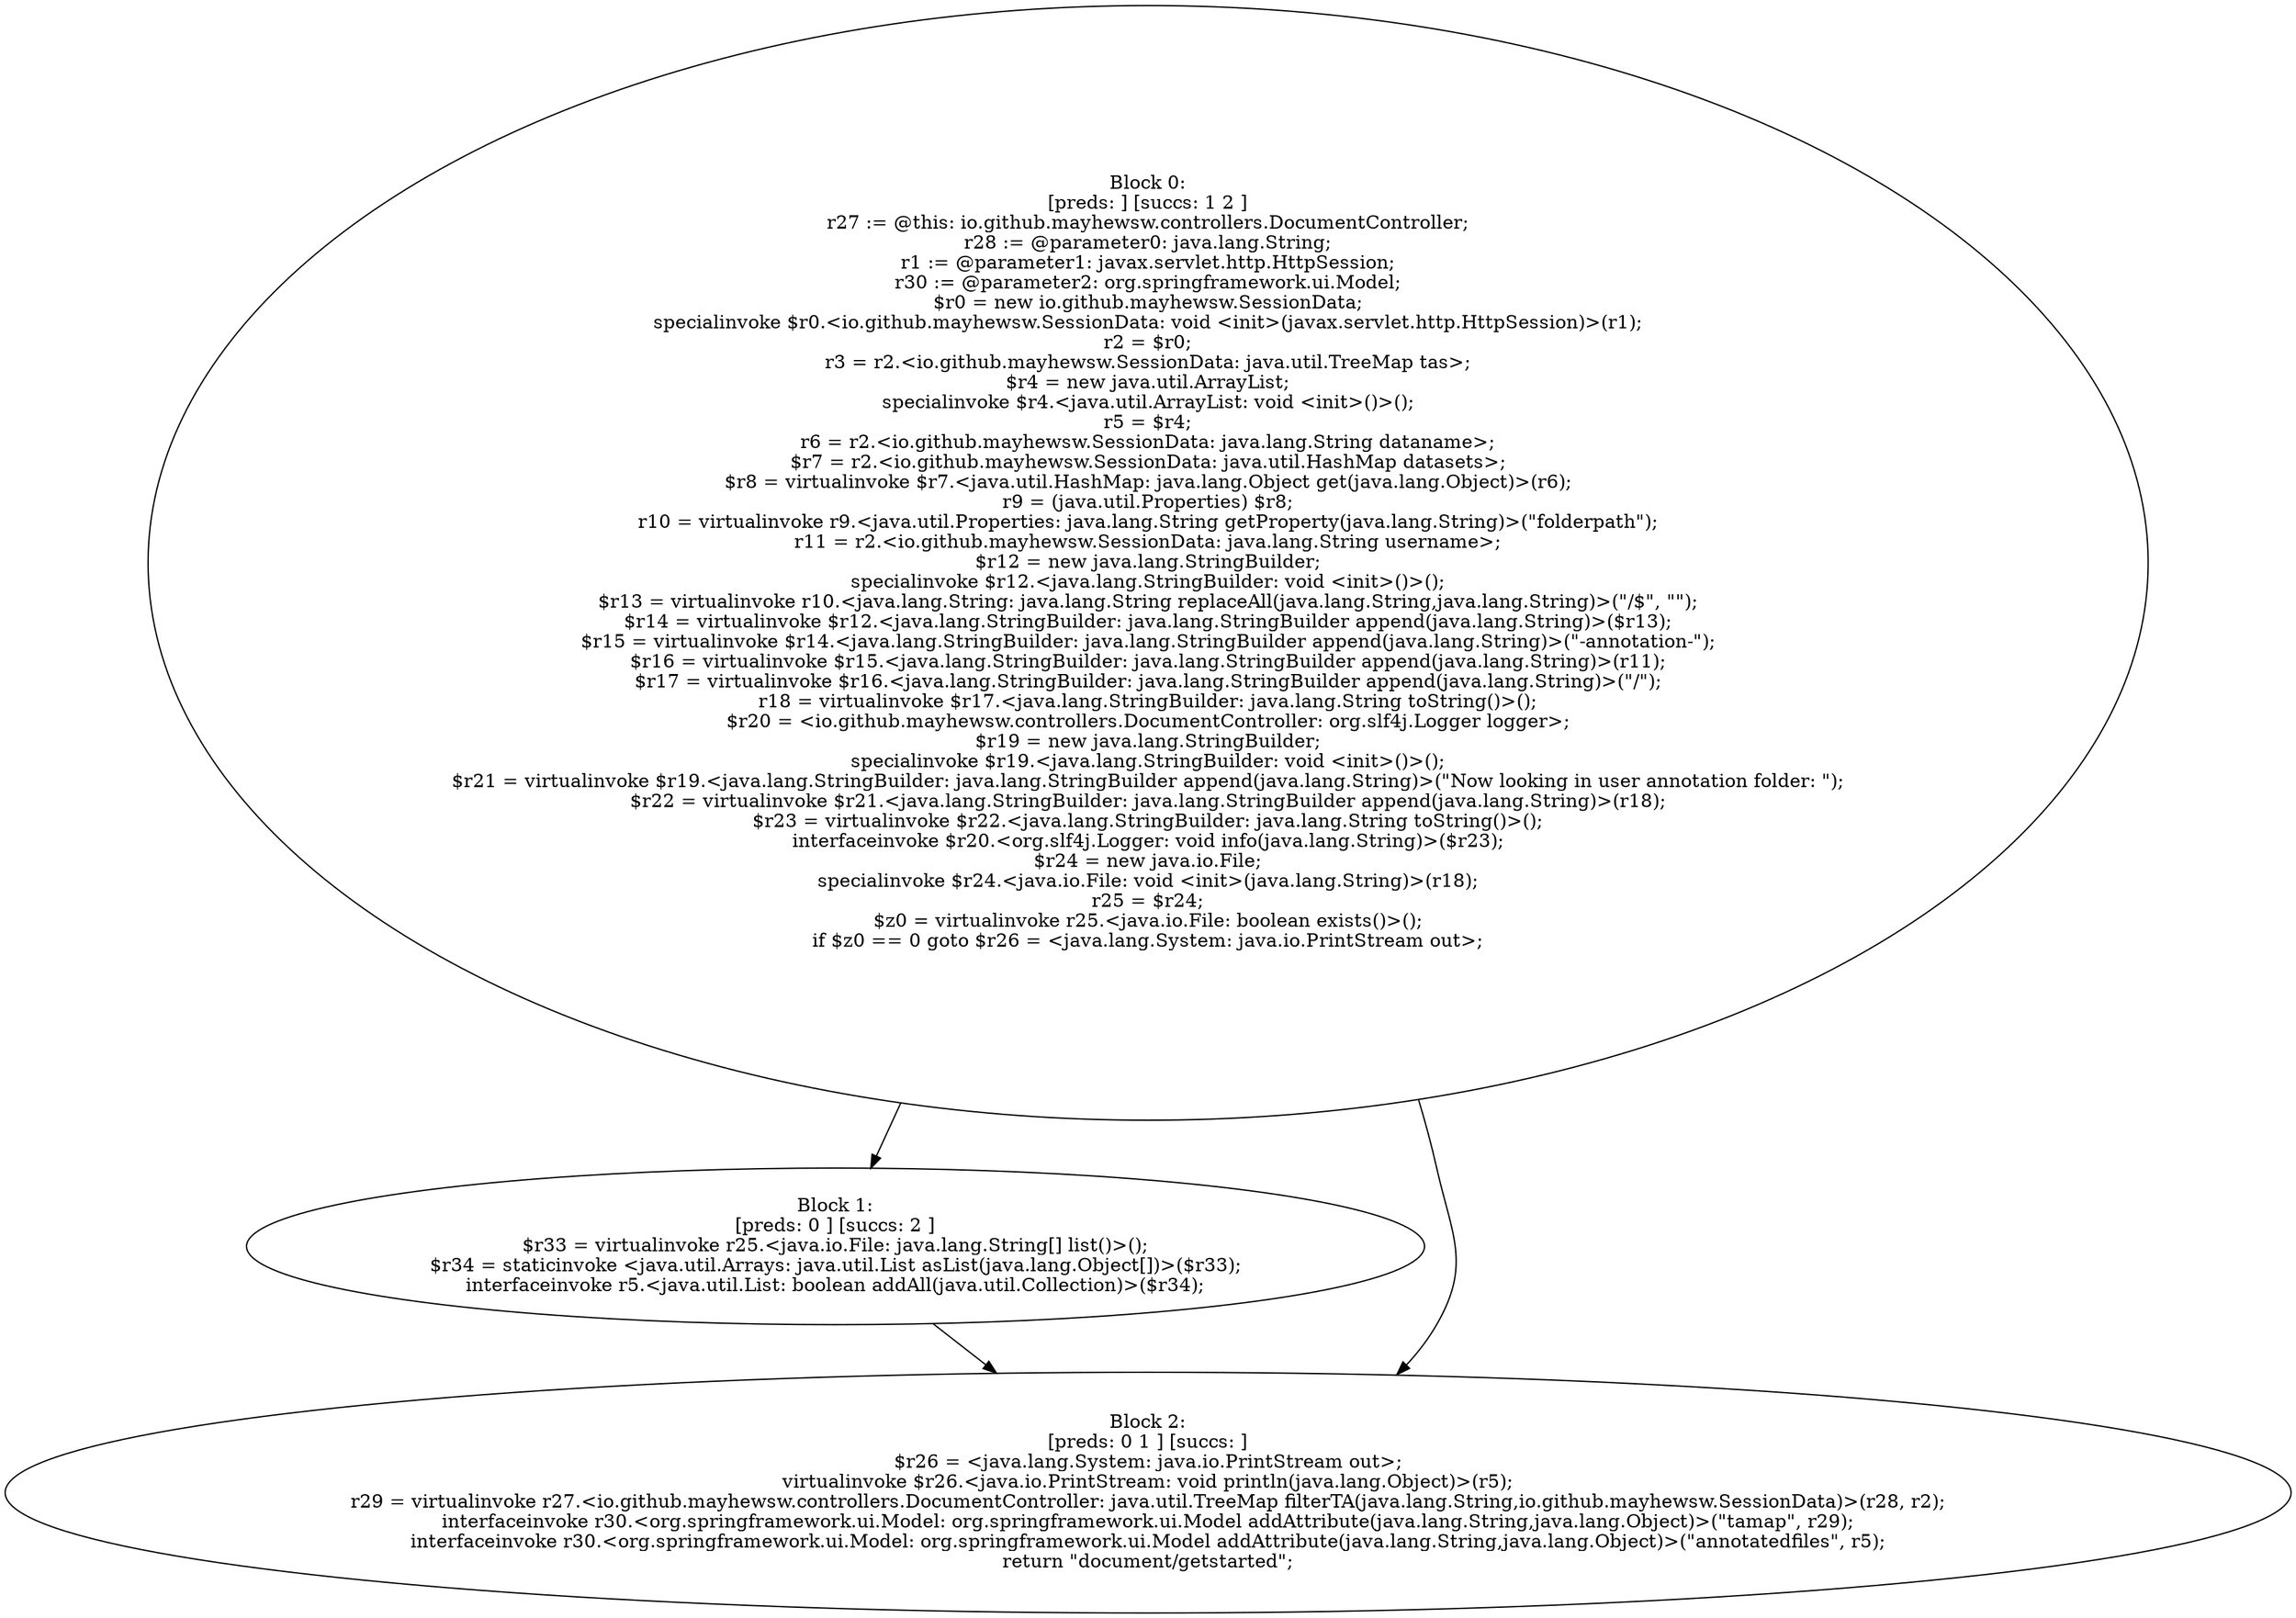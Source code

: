 digraph "unitGraph" {
    "Block 0:
[preds: ] [succs: 1 2 ]
r27 := @this: io.github.mayhewsw.controllers.DocumentController;
r28 := @parameter0: java.lang.String;
r1 := @parameter1: javax.servlet.http.HttpSession;
r30 := @parameter2: org.springframework.ui.Model;
$r0 = new io.github.mayhewsw.SessionData;
specialinvoke $r0.<io.github.mayhewsw.SessionData: void <init>(javax.servlet.http.HttpSession)>(r1);
r2 = $r0;
r3 = r2.<io.github.mayhewsw.SessionData: java.util.TreeMap tas>;
$r4 = new java.util.ArrayList;
specialinvoke $r4.<java.util.ArrayList: void <init>()>();
r5 = $r4;
r6 = r2.<io.github.mayhewsw.SessionData: java.lang.String dataname>;
$r7 = r2.<io.github.mayhewsw.SessionData: java.util.HashMap datasets>;
$r8 = virtualinvoke $r7.<java.util.HashMap: java.lang.Object get(java.lang.Object)>(r6);
r9 = (java.util.Properties) $r8;
r10 = virtualinvoke r9.<java.util.Properties: java.lang.String getProperty(java.lang.String)>(\"folderpath\");
r11 = r2.<io.github.mayhewsw.SessionData: java.lang.String username>;
$r12 = new java.lang.StringBuilder;
specialinvoke $r12.<java.lang.StringBuilder: void <init>()>();
$r13 = virtualinvoke r10.<java.lang.String: java.lang.String replaceAll(java.lang.String,java.lang.String)>(\"/$\", \"\");
$r14 = virtualinvoke $r12.<java.lang.StringBuilder: java.lang.StringBuilder append(java.lang.String)>($r13);
$r15 = virtualinvoke $r14.<java.lang.StringBuilder: java.lang.StringBuilder append(java.lang.String)>(\"-annotation-\");
$r16 = virtualinvoke $r15.<java.lang.StringBuilder: java.lang.StringBuilder append(java.lang.String)>(r11);
$r17 = virtualinvoke $r16.<java.lang.StringBuilder: java.lang.StringBuilder append(java.lang.String)>(\"/\");
r18 = virtualinvoke $r17.<java.lang.StringBuilder: java.lang.String toString()>();
$r20 = <io.github.mayhewsw.controllers.DocumentController: org.slf4j.Logger logger>;
$r19 = new java.lang.StringBuilder;
specialinvoke $r19.<java.lang.StringBuilder: void <init>()>();
$r21 = virtualinvoke $r19.<java.lang.StringBuilder: java.lang.StringBuilder append(java.lang.String)>(\"Now looking in user annotation folder: \");
$r22 = virtualinvoke $r21.<java.lang.StringBuilder: java.lang.StringBuilder append(java.lang.String)>(r18);
$r23 = virtualinvoke $r22.<java.lang.StringBuilder: java.lang.String toString()>();
interfaceinvoke $r20.<org.slf4j.Logger: void info(java.lang.String)>($r23);
$r24 = new java.io.File;
specialinvoke $r24.<java.io.File: void <init>(java.lang.String)>(r18);
r25 = $r24;
$z0 = virtualinvoke r25.<java.io.File: boolean exists()>();
if $z0 == 0 goto $r26 = <java.lang.System: java.io.PrintStream out>;
"
    "Block 1:
[preds: 0 ] [succs: 2 ]
$r33 = virtualinvoke r25.<java.io.File: java.lang.String[] list()>();
$r34 = staticinvoke <java.util.Arrays: java.util.List asList(java.lang.Object[])>($r33);
interfaceinvoke r5.<java.util.List: boolean addAll(java.util.Collection)>($r34);
"
    "Block 2:
[preds: 0 1 ] [succs: ]
$r26 = <java.lang.System: java.io.PrintStream out>;
virtualinvoke $r26.<java.io.PrintStream: void println(java.lang.Object)>(r5);
r29 = virtualinvoke r27.<io.github.mayhewsw.controllers.DocumentController: java.util.TreeMap filterTA(java.lang.String,io.github.mayhewsw.SessionData)>(r28, r2);
interfaceinvoke r30.<org.springframework.ui.Model: org.springframework.ui.Model addAttribute(java.lang.String,java.lang.Object)>(\"tamap\", r29);
interfaceinvoke r30.<org.springframework.ui.Model: org.springframework.ui.Model addAttribute(java.lang.String,java.lang.Object)>(\"annotatedfiles\", r5);
return \"document/getstarted\";
"
    "Block 0:
[preds: ] [succs: 1 2 ]
r27 := @this: io.github.mayhewsw.controllers.DocumentController;
r28 := @parameter0: java.lang.String;
r1 := @parameter1: javax.servlet.http.HttpSession;
r30 := @parameter2: org.springframework.ui.Model;
$r0 = new io.github.mayhewsw.SessionData;
specialinvoke $r0.<io.github.mayhewsw.SessionData: void <init>(javax.servlet.http.HttpSession)>(r1);
r2 = $r0;
r3 = r2.<io.github.mayhewsw.SessionData: java.util.TreeMap tas>;
$r4 = new java.util.ArrayList;
specialinvoke $r4.<java.util.ArrayList: void <init>()>();
r5 = $r4;
r6 = r2.<io.github.mayhewsw.SessionData: java.lang.String dataname>;
$r7 = r2.<io.github.mayhewsw.SessionData: java.util.HashMap datasets>;
$r8 = virtualinvoke $r7.<java.util.HashMap: java.lang.Object get(java.lang.Object)>(r6);
r9 = (java.util.Properties) $r8;
r10 = virtualinvoke r9.<java.util.Properties: java.lang.String getProperty(java.lang.String)>(\"folderpath\");
r11 = r2.<io.github.mayhewsw.SessionData: java.lang.String username>;
$r12 = new java.lang.StringBuilder;
specialinvoke $r12.<java.lang.StringBuilder: void <init>()>();
$r13 = virtualinvoke r10.<java.lang.String: java.lang.String replaceAll(java.lang.String,java.lang.String)>(\"/$\", \"\");
$r14 = virtualinvoke $r12.<java.lang.StringBuilder: java.lang.StringBuilder append(java.lang.String)>($r13);
$r15 = virtualinvoke $r14.<java.lang.StringBuilder: java.lang.StringBuilder append(java.lang.String)>(\"-annotation-\");
$r16 = virtualinvoke $r15.<java.lang.StringBuilder: java.lang.StringBuilder append(java.lang.String)>(r11);
$r17 = virtualinvoke $r16.<java.lang.StringBuilder: java.lang.StringBuilder append(java.lang.String)>(\"/\");
r18 = virtualinvoke $r17.<java.lang.StringBuilder: java.lang.String toString()>();
$r20 = <io.github.mayhewsw.controllers.DocumentController: org.slf4j.Logger logger>;
$r19 = new java.lang.StringBuilder;
specialinvoke $r19.<java.lang.StringBuilder: void <init>()>();
$r21 = virtualinvoke $r19.<java.lang.StringBuilder: java.lang.StringBuilder append(java.lang.String)>(\"Now looking in user annotation folder: \");
$r22 = virtualinvoke $r21.<java.lang.StringBuilder: java.lang.StringBuilder append(java.lang.String)>(r18);
$r23 = virtualinvoke $r22.<java.lang.StringBuilder: java.lang.String toString()>();
interfaceinvoke $r20.<org.slf4j.Logger: void info(java.lang.String)>($r23);
$r24 = new java.io.File;
specialinvoke $r24.<java.io.File: void <init>(java.lang.String)>(r18);
r25 = $r24;
$z0 = virtualinvoke r25.<java.io.File: boolean exists()>();
if $z0 == 0 goto $r26 = <java.lang.System: java.io.PrintStream out>;
"->"Block 1:
[preds: 0 ] [succs: 2 ]
$r33 = virtualinvoke r25.<java.io.File: java.lang.String[] list()>();
$r34 = staticinvoke <java.util.Arrays: java.util.List asList(java.lang.Object[])>($r33);
interfaceinvoke r5.<java.util.List: boolean addAll(java.util.Collection)>($r34);
";
    "Block 0:
[preds: ] [succs: 1 2 ]
r27 := @this: io.github.mayhewsw.controllers.DocumentController;
r28 := @parameter0: java.lang.String;
r1 := @parameter1: javax.servlet.http.HttpSession;
r30 := @parameter2: org.springframework.ui.Model;
$r0 = new io.github.mayhewsw.SessionData;
specialinvoke $r0.<io.github.mayhewsw.SessionData: void <init>(javax.servlet.http.HttpSession)>(r1);
r2 = $r0;
r3 = r2.<io.github.mayhewsw.SessionData: java.util.TreeMap tas>;
$r4 = new java.util.ArrayList;
specialinvoke $r4.<java.util.ArrayList: void <init>()>();
r5 = $r4;
r6 = r2.<io.github.mayhewsw.SessionData: java.lang.String dataname>;
$r7 = r2.<io.github.mayhewsw.SessionData: java.util.HashMap datasets>;
$r8 = virtualinvoke $r7.<java.util.HashMap: java.lang.Object get(java.lang.Object)>(r6);
r9 = (java.util.Properties) $r8;
r10 = virtualinvoke r9.<java.util.Properties: java.lang.String getProperty(java.lang.String)>(\"folderpath\");
r11 = r2.<io.github.mayhewsw.SessionData: java.lang.String username>;
$r12 = new java.lang.StringBuilder;
specialinvoke $r12.<java.lang.StringBuilder: void <init>()>();
$r13 = virtualinvoke r10.<java.lang.String: java.lang.String replaceAll(java.lang.String,java.lang.String)>(\"/$\", \"\");
$r14 = virtualinvoke $r12.<java.lang.StringBuilder: java.lang.StringBuilder append(java.lang.String)>($r13);
$r15 = virtualinvoke $r14.<java.lang.StringBuilder: java.lang.StringBuilder append(java.lang.String)>(\"-annotation-\");
$r16 = virtualinvoke $r15.<java.lang.StringBuilder: java.lang.StringBuilder append(java.lang.String)>(r11);
$r17 = virtualinvoke $r16.<java.lang.StringBuilder: java.lang.StringBuilder append(java.lang.String)>(\"/\");
r18 = virtualinvoke $r17.<java.lang.StringBuilder: java.lang.String toString()>();
$r20 = <io.github.mayhewsw.controllers.DocumentController: org.slf4j.Logger logger>;
$r19 = new java.lang.StringBuilder;
specialinvoke $r19.<java.lang.StringBuilder: void <init>()>();
$r21 = virtualinvoke $r19.<java.lang.StringBuilder: java.lang.StringBuilder append(java.lang.String)>(\"Now looking in user annotation folder: \");
$r22 = virtualinvoke $r21.<java.lang.StringBuilder: java.lang.StringBuilder append(java.lang.String)>(r18);
$r23 = virtualinvoke $r22.<java.lang.StringBuilder: java.lang.String toString()>();
interfaceinvoke $r20.<org.slf4j.Logger: void info(java.lang.String)>($r23);
$r24 = new java.io.File;
specialinvoke $r24.<java.io.File: void <init>(java.lang.String)>(r18);
r25 = $r24;
$z0 = virtualinvoke r25.<java.io.File: boolean exists()>();
if $z0 == 0 goto $r26 = <java.lang.System: java.io.PrintStream out>;
"->"Block 2:
[preds: 0 1 ] [succs: ]
$r26 = <java.lang.System: java.io.PrintStream out>;
virtualinvoke $r26.<java.io.PrintStream: void println(java.lang.Object)>(r5);
r29 = virtualinvoke r27.<io.github.mayhewsw.controllers.DocumentController: java.util.TreeMap filterTA(java.lang.String,io.github.mayhewsw.SessionData)>(r28, r2);
interfaceinvoke r30.<org.springframework.ui.Model: org.springframework.ui.Model addAttribute(java.lang.String,java.lang.Object)>(\"tamap\", r29);
interfaceinvoke r30.<org.springframework.ui.Model: org.springframework.ui.Model addAttribute(java.lang.String,java.lang.Object)>(\"annotatedfiles\", r5);
return \"document/getstarted\";
";
    "Block 1:
[preds: 0 ] [succs: 2 ]
$r33 = virtualinvoke r25.<java.io.File: java.lang.String[] list()>();
$r34 = staticinvoke <java.util.Arrays: java.util.List asList(java.lang.Object[])>($r33);
interfaceinvoke r5.<java.util.List: boolean addAll(java.util.Collection)>($r34);
"->"Block 2:
[preds: 0 1 ] [succs: ]
$r26 = <java.lang.System: java.io.PrintStream out>;
virtualinvoke $r26.<java.io.PrintStream: void println(java.lang.Object)>(r5);
r29 = virtualinvoke r27.<io.github.mayhewsw.controllers.DocumentController: java.util.TreeMap filterTA(java.lang.String,io.github.mayhewsw.SessionData)>(r28, r2);
interfaceinvoke r30.<org.springframework.ui.Model: org.springframework.ui.Model addAttribute(java.lang.String,java.lang.Object)>(\"tamap\", r29);
interfaceinvoke r30.<org.springframework.ui.Model: org.springframework.ui.Model addAttribute(java.lang.String,java.lang.Object)>(\"annotatedfiles\", r5);
return \"document/getstarted\";
";
}
